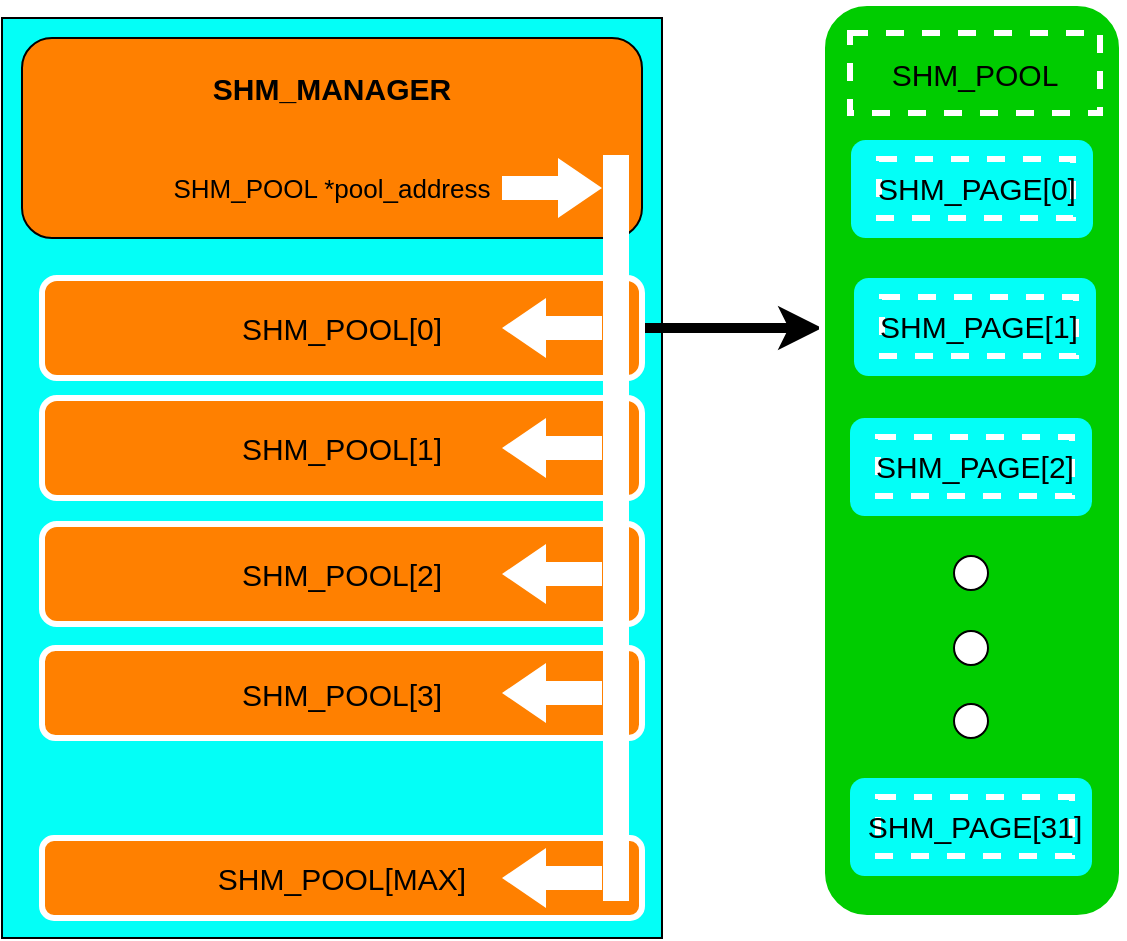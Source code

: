 <mxfile version="13.6.0" type="github">
  <diagram id="jJHw5jyAht79z7s5MV_T" name="Page-1">
    <mxGraphModel dx="1422" dy="769" grid="1" gridSize="10" guides="1" tooltips="1" connect="1" arrows="1" fold="1" page="1" pageScale="1" pageWidth="827" pageHeight="1169" math="0" shadow="0">
      <root>
        <mxCell id="0" />
        <mxCell id="1" parent="0" />
        <mxCell id="K8nx_5MiqsYPIXwrr-ue-5" value="" style="rounded=0;whiteSpace=wrap;html=1;shadow=0;glass=0;fillColor=#03FFF7;gradientColor=none;" parent="1" vertex="1">
          <mxGeometry x="90" y="130" width="330" height="460" as="geometry" />
        </mxCell>
        <mxCell id="K8nx_5MiqsYPIXwrr-ue-4" value="" style="rounded=1;whiteSpace=wrap;html=1;fillColor=#FF8000;" parent="1" vertex="1">
          <mxGeometry x="100" y="140" width="310" height="100" as="geometry" />
        </mxCell>
        <mxCell id="K8nx_5MiqsYPIXwrr-ue-6" value="SHM_MANAGER" style="rounded=0;whiteSpace=wrap;html=1;shadow=0;glass=0;fillColor=#FF8000;gradientColor=none;fontSize=15;strokeColor=none;fontStyle=1" parent="1" vertex="1">
          <mxGeometry x="155" y="150" width="200" height="30" as="geometry" />
        </mxCell>
        <mxCell id="K8nx_5MiqsYPIXwrr-ue-7" value="SHM_POOL *pool_address" style="rounded=0;whiteSpace=wrap;html=1;shadow=0;glass=0;fillColor=#FF8000;gradientColor=none;fontSize=13;strokeColor=none;" parent="1" vertex="1">
          <mxGeometry x="165" y="200" width="180" height="30" as="geometry" />
        </mxCell>
        <mxCell id="K8nx_5MiqsYPIXwrr-ue-38" style="edgeStyle=orthogonalEdgeStyle;rounded=0;orthogonalLoop=1;jettySize=auto;html=1;exitX=1;exitY=0.5;exitDx=0;exitDy=0;fontSize=15;strokeWidth=5;" parent="1" edge="1">
          <mxGeometry relative="1" as="geometry">
            <mxPoint x="410" y="287" as="sourcePoint" />
            <mxPoint x="500" y="285" as="targetPoint" />
            <Array as="points">
              <mxPoint x="410" y="285" />
            </Array>
          </mxGeometry>
        </mxCell>
        <mxCell id="K8nx_5MiqsYPIXwrr-ue-8" value="SHM_POOL[0]" style="rounded=1;whiteSpace=wrap;html=1;shadow=0;glass=0;fillColor=#FF8000;gradientColor=none;fontSize=15;strokeColor=#FFFFFF;strokeWidth=3;" parent="1" vertex="1">
          <mxGeometry x="110" y="260" width="300" height="50" as="geometry" />
        </mxCell>
        <mxCell id="K8nx_5MiqsYPIXwrr-ue-9" value="SHM_POOL[1]" style="rounded=1;whiteSpace=wrap;html=1;shadow=0;glass=0;fillColor=#FF8000;gradientColor=none;fontSize=15;strokeColor=#FFFFFF;strokeWidth=3;" parent="1" vertex="1">
          <mxGeometry x="110" y="320" width="300" height="50" as="geometry" />
        </mxCell>
        <mxCell id="K8nx_5MiqsYPIXwrr-ue-10" value="SHM_POOL[2]" style="rounded=1;whiteSpace=wrap;html=1;shadow=0;glass=0;fillColor=#FF8000;gradientColor=none;fontSize=15;strokeColor=#FFFFFF;strokeWidth=3;" parent="1" vertex="1">
          <mxGeometry x="110" y="383" width="300" height="50" as="geometry" />
        </mxCell>
        <mxCell id="K8nx_5MiqsYPIXwrr-ue-11" value="SHM_POOL[3]" style="rounded=1;whiteSpace=wrap;html=1;shadow=0;glass=0;fillColor=#FF8000;gradientColor=none;fontSize=15;strokeColor=#FFFFFF;strokeWidth=3;" parent="1" vertex="1">
          <mxGeometry x="110" y="445" width="300" height="45" as="geometry" />
        </mxCell>
        <mxCell id="K8nx_5MiqsYPIXwrr-ue-13" value="SHM_POOL[MAX]" style="rounded=1;whiteSpace=wrap;html=1;shadow=0;glass=0;fillColor=#FF8000;gradientColor=none;fontSize=15;strokeColor=#FFFFFF;strokeWidth=3;" parent="1" vertex="1">
          <mxGeometry x="110" y="540" width="300" height="40" as="geometry" />
        </mxCell>
        <mxCell id="K8nx_5MiqsYPIXwrr-ue-14" value="" style="html=1;shadow=0;dashed=0;align=center;verticalAlign=middle;shape=mxgraph.arrows2.arrow;dy=0.6;dx=22;notch=0;rounded=1;glass=0;strokeWidth=3;gradientColor=none;fontSize=15;strokeColor=none;fillColor=#FFFFFF;" parent="1" vertex="1">
          <mxGeometry x="340" y="200" width="50" height="30" as="geometry" />
        </mxCell>
        <mxCell id="K8nx_5MiqsYPIXwrr-ue-18" value="" style="rounded=0;whiteSpace=wrap;html=1;shadow=0;glass=0;strokeColor=#FFFFFF;strokeWidth=3;fillColor=#FFFFFF;gradientColor=none;fontSize=15;" parent="1" vertex="1">
          <mxGeometry x="392" y="200" width="10" height="370" as="geometry" />
        </mxCell>
        <mxCell id="K8nx_5MiqsYPIXwrr-ue-19" value="" style="html=1;shadow=0;dashed=0;align=center;verticalAlign=middle;shape=mxgraph.arrows2.arrow;dy=0.6;dx=22;notch=0;rounded=1;glass=0;strokeWidth=3;gradientColor=none;fontSize=15;strokeColor=none;fillColor=#FFFFFF;rotation=-180;" parent="1" vertex="1">
          <mxGeometry x="340" y="270" width="50" height="30" as="geometry" />
        </mxCell>
        <mxCell id="K8nx_5MiqsYPIXwrr-ue-21" value="" style="html=1;shadow=0;dashed=0;align=center;verticalAlign=middle;shape=mxgraph.arrows2.arrow;dy=0.6;dx=22;notch=0;rounded=1;glass=0;strokeWidth=3;gradientColor=none;fontSize=15;strokeColor=none;fillColor=#FFFFFF;rotation=-180;" parent="1" vertex="1">
          <mxGeometry x="340" y="330" width="50" height="30" as="geometry" />
        </mxCell>
        <mxCell id="K8nx_5MiqsYPIXwrr-ue-22" value="" style="html=1;shadow=0;dashed=0;align=center;verticalAlign=middle;shape=mxgraph.arrows2.arrow;dy=0.6;dx=22;notch=0;rounded=1;glass=0;strokeWidth=3;gradientColor=none;fontSize=15;strokeColor=none;fillColor=#FFFFFF;rotation=-180;" parent="1" vertex="1">
          <mxGeometry x="340" y="393" width="50" height="30" as="geometry" />
        </mxCell>
        <mxCell id="K8nx_5MiqsYPIXwrr-ue-23" value="" style="html=1;shadow=0;dashed=0;align=center;verticalAlign=middle;shape=mxgraph.arrows2.arrow;dy=0.6;dx=22;notch=0;rounded=1;glass=0;strokeWidth=3;gradientColor=none;fontSize=15;strokeColor=none;fillColor=#FFFFFF;rotation=-180;" parent="1" vertex="1">
          <mxGeometry x="340" y="452.5" width="50" height="30" as="geometry" />
        </mxCell>
        <mxCell id="K8nx_5MiqsYPIXwrr-ue-24" value="" style="html=1;shadow=0;dashed=0;align=center;verticalAlign=middle;shape=mxgraph.arrows2.arrow;dy=0.6;dx=22;notch=0;rounded=1;glass=0;strokeWidth=3;gradientColor=none;fontSize=15;strokeColor=none;fillColor=#FFFFFF;rotation=-180;" parent="1" vertex="1">
          <mxGeometry x="340" y="545" width="50" height="30" as="geometry" />
        </mxCell>
        <mxCell id="K8nx_5MiqsYPIXwrr-ue-26" value="" style="rounded=1;whiteSpace=wrap;html=1;shadow=0;glass=0;strokeColor=#FFFFFF;strokeWidth=3;fillColor=#00CC00;gradientColor=none;fontSize=15;" parent="1" vertex="1">
          <mxGeometry x="500" y="122.5" width="150" height="457.5" as="geometry" />
        </mxCell>
        <mxCell id="K8nx_5MiqsYPIXwrr-ue-27" value="SHM_POOL" style="rounded=0;whiteSpace=wrap;html=1;shadow=0;glass=0;strokeColor=#FFFFFF;strokeWidth=3;gradientColor=none;fontSize=15;fillColor=#00CC00;dashed=1;" parent="1" vertex="1">
          <mxGeometry x="514" y="137.5" width="125" height="40" as="geometry" />
        </mxCell>
        <mxCell id="K8nx_5MiqsYPIXwrr-ue-28" value="" style="rounded=1;whiteSpace=wrap;html=1;shadow=0;glass=0;gradientColor=none;fontSize=15;strokeWidth=3;fillColor=#03FFF7;strokeColor=none;" parent="1" vertex="1">
          <mxGeometry x="514.5" y="191" width="121" height="49" as="geometry" />
        </mxCell>
        <mxCell id="K8nx_5MiqsYPIXwrr-ue-33" value="SHM_PAGE[0]" style="rounded=0;whiteSpace=wrap;html=1;shadow=0;glass=0;dashed=1;strokeColor=#FFFFFF;strokeWidth=3;fillColor=#03FFF7;gradientColor=none;fontSize=15;" parent="1" vertex="1">
          <mxGeometry x="528.5" y="200.5" width="97" height="29.5" as="geometry" />
        </mxCell>
        <mxCell id="MTjaTTZQMkfQwHSEPw2n-7" value="" style="ellipse;whiteSpace=wrap;html=1;aspect=fixed;" vertex="1" parent="1">
          <mxGeometry x="566" y="399" width="17" height="17" as="geometry" />
        </mxCell>
        <mxCell id="MTjaTTZQMkfQwHSEPw2n-8" value="" style="ellipse;whiteSpace=wrap;html=1;aspect=fixed;" vertex="1" parent="1">
          <mxGeometry x="566" y="436.5" width="17" height="17" as="geometry" />
        </mxCell>
        <mxCell id="MTjaTTZQMkfQwHSEPw2n-9" value="" style="ellipse;whiteSpace=wrap;html=1;aspect=fixed;" vertex="1" parent="1">
          <mxGeometry x="566" y="473" width="17" height="17" as="geometry" />
        </mxCell>
        <mxCell id="MTjaTTZQMkfQwHSEPw2n-13" value="" style="rounded=1;whiteSpace=wrap;html=1;shadow=0;glass=0;gradientColor=none;fontSize=15;strokeWidth=3;fillColor=#03FFF7;strokeColor=none;" vertex="1" parent="1">
          <mxGeometry x="516" y="260" width="121" height="49" as="geometry" />
        </mxCell>
        <mxCell id="MTjaTTZQMkfQwHSEPw2n-14" value="SHM_PAGE[1]" style="rounded=0;whiteSpace=wrap;html=1;shadow=0;glass=0;dashed=1;strokeColor=#FFFFFF;strokeWidth=3;fillColor=#03FFF7;gradientColor=none;fontSize=15;" vertex="1" parent="1">
          <mxGeometry x="530" y="269.5" width="97" height="29.5" as="geometry" />
        </mxCell>
        <mxCell id="MTjaTTZQMkfQwHSEPw2n-15" value="" style="rounded=1;whiteSpace=wrap;html=1;shadow=0;glass=0;gradientColor=none;fontSize=15;strokeWidth=3;fillColor=#03FFF7;strokeColor=none;" vertex="1" parent="1">
          <mxGeometry x="514" y="330" width="121" height="49" as="geometry" />
        </mxCell>
        <mxCell id="MTjaTTZQMkfQwHSEPw2n-16" value="SHM_PAGE[2]" style="rounded=0;whiteSpace=wrap;html=1;shadow=0;glass=0;dashed=1;strokeColor=#FFFFFF;strokeWidth=3;fillColor=#03FFF7;gradientColor=none;fontSize=15;" vertex="1" parent="1">
          <mxGeometry x="528" y="339.5" width="97" height="29.5" as="geometry" />
        </mxCell>
        <mxCell id="MTjaTTZQMkfQwHSEPw2n-17" value="" style="rounded=1;whiteSpace=wrap;html=1;shadow=0;glass=0;gradientColor=none;fontSize=15;strokeWidth=3;fillColor=#03FFF7;strokeColor=none;" vertex="1" parent="1">
          <mxGeometry x="514" y="510" width="121" height="49" as="geometry" />
        </mxCell>
        <mxCell id="MTjaTTZQMkfQwHSEPw2n-18" value="SHM_PAGE[31]" style="rounded=0;whiteSpace=wrap;html=1;shadow=0;glass=0;dashed=1;strokeColor=#FFFFFF;strokeWidth=3;fillColor=#03FFF7;gradientColor=none;fontSize=15;" vertex="1" parent="1">
          <mxGeometry x="528" y="519.5" width="97" height="29.5" as="geometry" />
        </mxCell>
      </root>
    </mxGraphModel>
  </diagram>
</mxfile>
